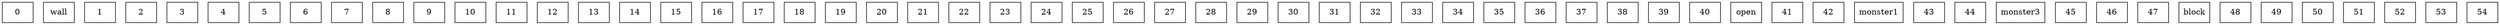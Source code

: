 graph room {
 node [shape="box"]; 0wall [pos="1,1!"]; 1wall [pos="2,1!"]; 2wall [pos="3,1!"]; 3wall [pos="4,1!"]; 4wall [pos="5,1!"]; 5wall [pos="6,1!"]; 6wall [pos="8,1!"]; 7wall [pos="9,1!"]; 8wall [pos="10,1!"]; 9wall [pos="11,1!"]; 10wall [pos="12,1!"]; 11wall [pos="13,1!"]; 12wall [pos="14,1!"]; 13wall [pos="1,2!"]; 14wall [pos="14,2!"]; 15wall [pos="1,3!"]; 16wall [pos="14,3!"]; 17wall [pos="1,4!"]; 18wall [pos="14,4!"]; 19wall [pos="14,5!"]; 20wall [pos="1,6!"]; 21wall [pos="14,6!"]; 22wall [pos="1,7!"]; 23wall [pos="14,7!"]; 24wall [pos="1,8!"]; 25wall [pos="14,8!"]; 26wall [pos="1,9!"]; 27wall [pos="2,9!"]; 28wall [pos="3,9!"]; 29wall [pos="4,9!"]; 30wall [pos="5,9!"]; 31wall [pos="6,9!"]; 32wall [pos="7,9!"]; 33wall [pos="8,9!"]; 34wall [pos="9,9!"]; 35wall [pos="10,9!"]; 36wall [pos="11,9!"]; 37wall [pos="12,9!"]; 38wall [pos="13,9!"]; 39wall [pos="14,9!"]; 40open [pos="7,1!"]; 41open [pos="1,5!"]; 42monster1 [pos="3,5!"]; 43monster1 [pos="5,5!"]; 44monster3 [pos="6,4!"]; 45monster3 [pos="7,4!"]; 46monster3 [pos="10,4!"]; 47block [pos="11,3!"]; 48block [pos="12,3!"]; 49block [pos="11,4!"]; 50block [pos="12,4!"]; 51block [pos="11,5!"]; 52block [pos="12,5!"]; 53block [pos="11,6!"]; 54block [pos="12,6!"]; }